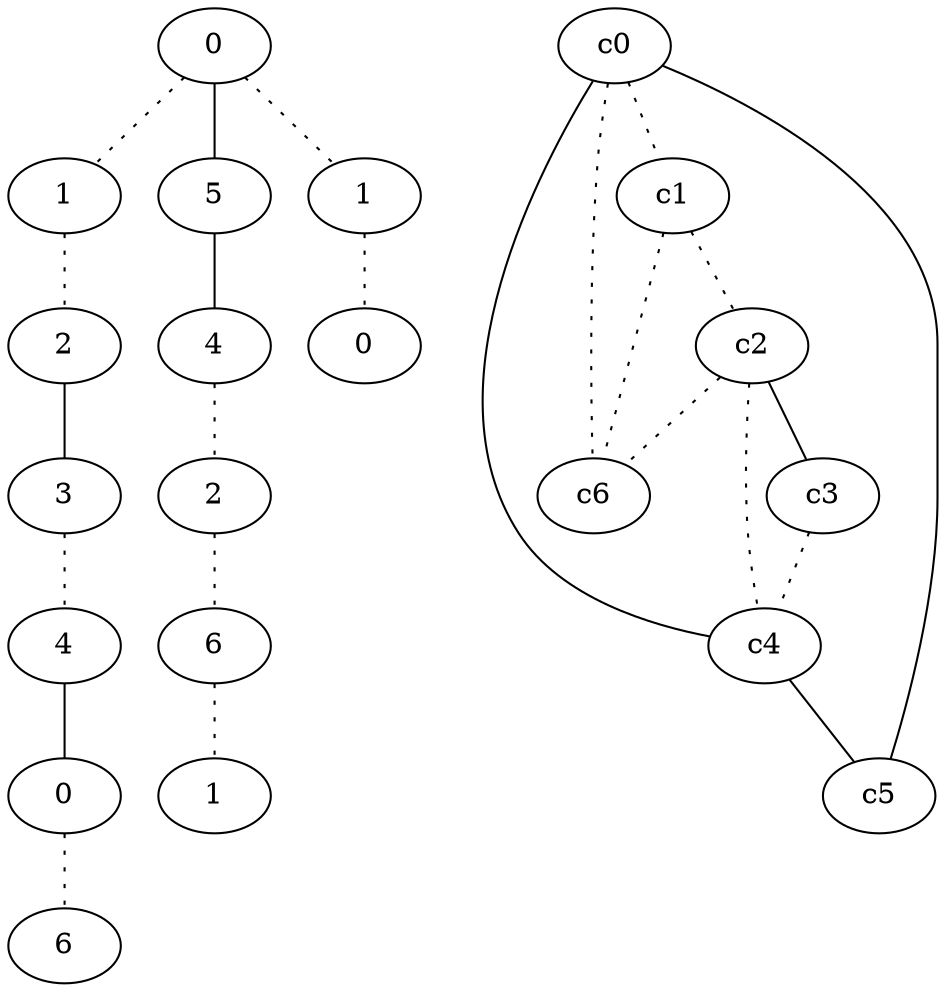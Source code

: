 graph {
a0[label=0];
a1[label=1];
a2[label=2];
a3[label=3];
a4[label=4];
a5[label=0];
a6[label=6];
a7[label=5];
a8[label=4];
a9[label=2];
a10[label=6];
a11[label=1];
a12[label=1];
a13[label=0];
a0 -- a1 [style=dotted];
a0 -- a7;
a0 -- a12 [style=dotted];
a1 -- a2 [style=dotted];
a2 -- a3;
a3 -- a4 [style=dotted];
a4 -- a5;
a5 -- a6 [style=dotted];
a7 -- a8;
a8 -- a9 [style=dotted];
a9 -- a10 [style=dotted];
a10 -- a11 [style=dotted];
a12 -- a13 [style=dotted];
c0 -- c1 [style=dotted];
c0 -- c4;
c0 -- c5;
c0 -- c6 [style=dotted];
c1 -- c2 [style=dotted];
c1 -- c6 [style=dotted];
c2 -- c3;
c2 -- c4 [style=dotted];
c2 -- c6 [style=dotted];
c3 -- c4 [style=dotted];
c4 -- c5;
}
